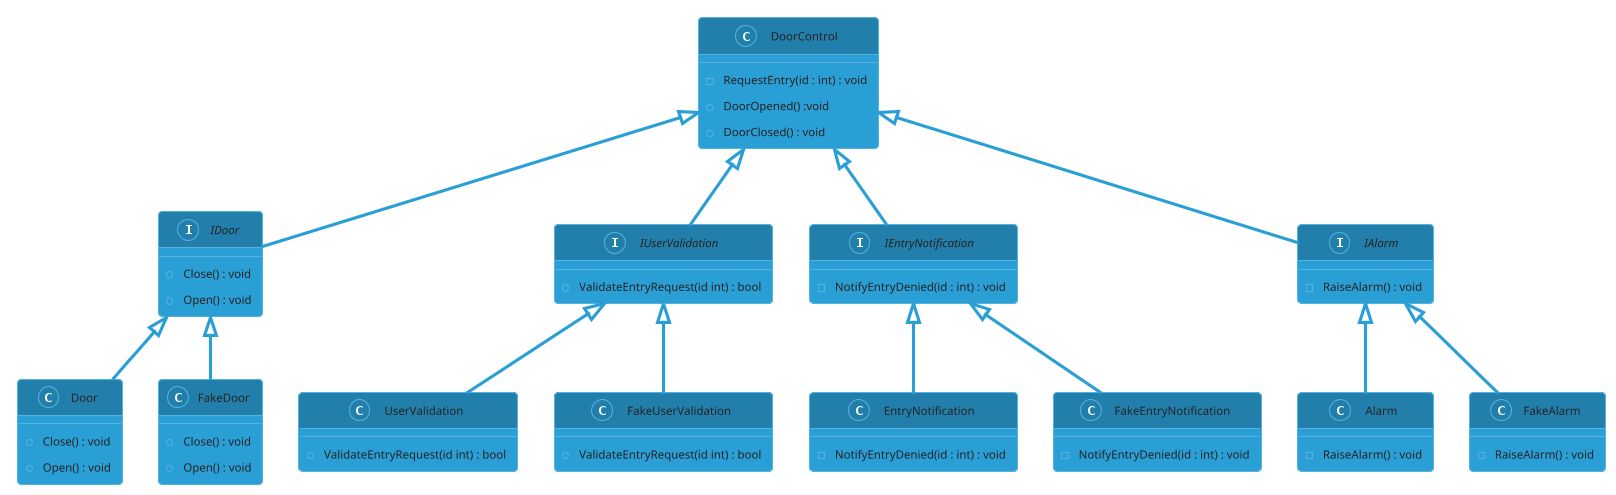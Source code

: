 @startuml
!theme cyborg
DoorControl <|-- IDoor
DoorControl <|-- IUserValidation
DoorControl <|-- IEntryNotification
DoorControl <|-- IAlarm

IEntryNotification <|-- EntryNotification
IAlarm <|-- Alarm
IDoor <|-- Door
IUserValidation <|-- UserValidation

IEntryNotification <|-- FakeEntryNotification
IAlarm <|-- FakeAlarm
IDoor <|-- FakeDoor
IUserValidation <|-- FakeUserValidation

class DoorControl{
    - RequestEntry(id : int) : void
    + DoorOpened() :void
    + DoorClosed() : void
}

Interface IDoor{
    + Close() : void
    + Open() : void
}
class Door{
    + Close() : void
    + Open() : void
}

class FakeDoor{
    + Close() : void
    + Open() : void
    
}

Interface IUserValidation{
    + ValidateEntryRequest(id int) : bool
}

class FakeUserValidation{
    + ValidateEntryRequest(id int) : bool
}
class UserValidation{
    + ValidateEntryRequest(id int) : bool
}

Interface IEntryNotification{
    - NotifyEntryDenied(id : int) : void
}

class EntryNotification{
    - NotifyEntryDenied(id : int) : void
}

class FakeEntryNotification{
    - NotifyEntryDenied(id : int) : void
}


Interface IAlarm{
    - RaiseAlarm() : void
}

class Alarm{
    - RaiseAlarm() : void
}

class FakeAlarm{
    - RaiseAlarm() : void
}


@enduml